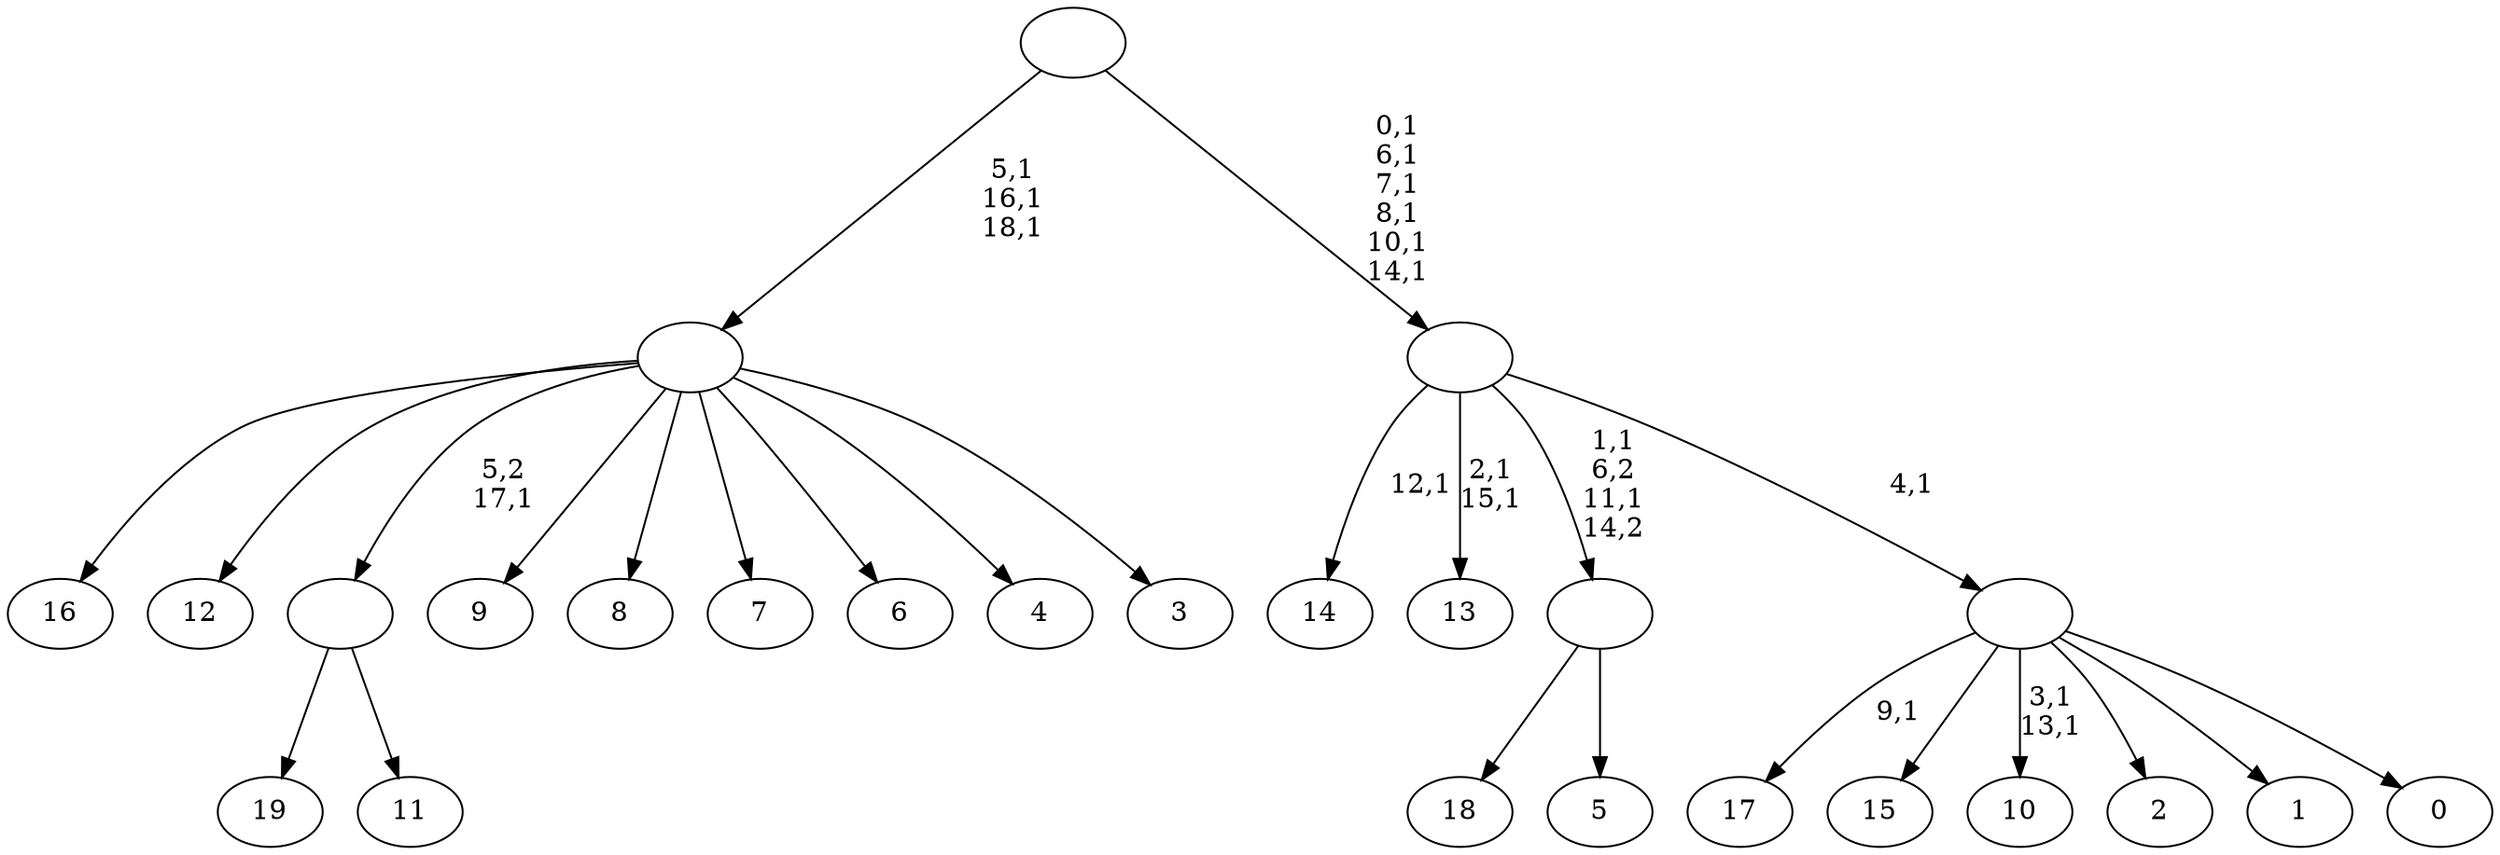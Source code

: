 digraph T {
	39 [label="19"]
	38 [label="18"]
	37 [label="17"]
	35 [label="16"]
	34 [label="15"]
	33 [label="14"]
	31 [label="13"]
	28 [label="12"]
	27 [label="11"]
	26 [label=""]
	25 [label="10"]
	22 [label="9"]
	21 [label="8"]
	20 [label="7"]
	19 [label="6"]
	18 [label="5"]
	17 [label=""]
	15 [label="4"]
	14 [label="3"]
	13 [label=""]
	10 [label="2"]
	9 [label="1"]
	8 [label="0"]
	7 [label=""]
	6 [label=""]
	0 [label=""]
	26 -> 39 [label=""]
	26 -> 27 [label=""]
	17 -> 38 [label=""]
	17 -> 18 [label=""]
	13 -> 35 [label=""]
	13 -> 28 [label=""]
	13 -> 26 [label="5,2\n17,1"]
	13 -> 22 [label=""]
	13 -> 21 [label=""]
	13 -> 20 [label=""]
	13 -> 19 [label=""]
	13 -> 15 [label=""]
	13 -> 14 [label=""]
	7 -> 25 [label="3,1\n13,1"]
	7 -> 37 [label="9,1"]
	7 -> 34 [label=""]
	7 -> 10 [label=""]
	7 -> 9 [label=""]
	7 -> 8 [label=""]
	6 -> 17 [label="1,1\n6,2\n11,1\n14,2"]
	6 -> 31 [label="2,1\n15,1"]
	6 -> 33 [label="12,1"]
	6 -> 7 [label="4,1"]
	0 -> 6 [label="0,1\n6,1\n7,1\n8,1\n10,1\n14,1"]
	0 -> 13 [label="5,1\n16,1\n18,1"]
}
